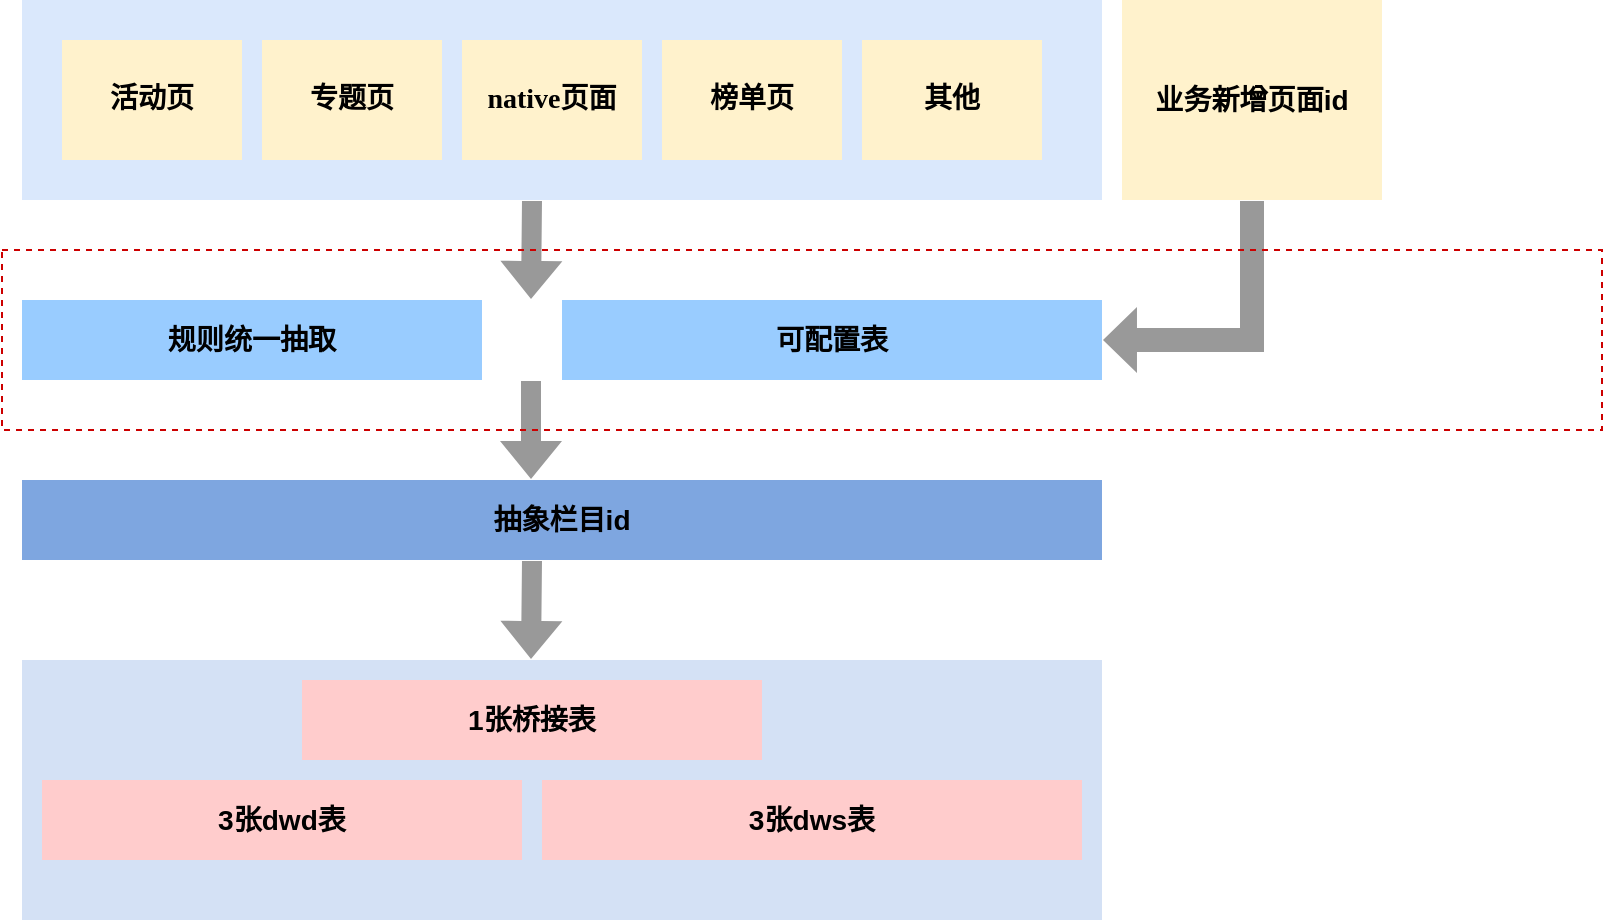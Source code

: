 <mxfile version="16.6.4" type="github">
  <diagram id="ZLGJGffp-yph2zPGGAwK" name="第 1 页">
    <mxGraphModel dx="1110" dy="413" grid="1" gridSize="10" guides="1" tooltips="1" connect="1" arrows="1" fold="1" page="1" pageScale="1" pageWidth="827" pageHeight="1169" math="0" shadow="0">
      <root>
        <mxCell id="0" />
        <mxCell id="1" parent="0" />
        <mxCell id="7lG7UyvzU5045cMSKAaZ-19" value="" style="rounded=0;whiteSpace=wrap;html=1;fontColor=none;fillColor=#D4E1F5;strokeColor=none;" vertex="1" parent="1">
          <mxGeometry x="130" y="420" width="540" height="130" as="geometry" />
        </mxCell>
        <mxCell id="7lG7UyvzU5045cMSKAaZ-12" value="" style="rounded=0;whiteSpace=wrap;html=1;fillColor=#DAE8FC;strokeColor=none;" vertex="1" parent="1">
          <mxGeometry x="130" y="90" width="540" height="100" as="geometry" />
        </mxCell>
        <mxCell id="T-cb4IlArOU8WCy4CD7B-2" value="&lt;div class=&quot;okr-block-clipboard&quot; style=&quot;font-size: 14px&quot;&gt;&lt;/div&gt;&lt;div style=&quot;font-size: 14px&quot;&gt;活动页&lt;/div&gt;" style="rounded=0;whiteSpace=wrap;html=1;sketch=0;fontStyle=1;fontFamily=Times New Roman;fontSize=14;strokeColor=none;fillColor=#fff2cc;" parent="1" vertex="1">
          <mxGeometry x="150" y="110" width="90" height="60" as="geometry" />
        </mxCell>
        <mxCell id="T-cb4IlArOU8WCy4CD7B-7" value="&lt;div class=&quot;okr-block-clipboard&quot; style=&quot;font-size: 14px&quot;&gt;&lt;/div&gt;&lt;h3 style=&quot;font-size: 14px&quot;&gt;native页面&lt;/h3&gt;" style="rounded=0;whiteSpace=wrap;html=1;sketch=0;fontStyle=1;fontFamily=Times New Roman;fontSize=14;strokeColor=none;fillColor=#fff2cc;" parent="1" vertex="1">
          <mxGeometry x="350" y="110" width="90" height="60" as="geometry" />
        </mxCell>
        <mxCell id="T-cb4IlArOU8WCy4CD7B-8" value="&lt;div class=&quot;okr-block-clipboard&quot; style=&quot;font-size: 14px;&quot;&gt;&lt;/div&gt;&lt;div style=&quot;font-size: 14px;&quot;&gt;榜单页&lt;/div&gt;" style="rounded=0;whiteSpace=wrap;html=1;sketch=0;fontStyle=1;fontFamily=Times New Roman;fontSize=14;strokeColor=none;fillColor=#fff2cc;" parent="1" vertex="1">
          <mxGeometry x="450" y="110" width="90" height="60" as="geometry" />
        </mxCell>
        <mxCell id="7lG7UyvzU5045cMSKAaZ-1" value="&lt;div class=&quot;okr-block-clipboard&quot; style=&quot;font-size: 14px&quot;&gt;&lt;/div&gt;&lt;div style=&quot;font-size: 14px&quot;&gt;其他&lt;/div&gt;" style="rounded=0;whiteSpace=wrap;html=1;sketch=0;fontStyle=1;fontFamily=Times New Roman;fontSize=14;strokeColor=none;fillColor=#FFF2CC;" vertex="1" parent="1">
          <mxGeometry x="550" y="110" width="90" height="60" as="geometry" />
        </mxCell>
        <mxCell id="7lG7UyvzU5045cMSKAaZ-2" value="&lt;h3&gt;规则统一抽取&lt;/h3&gt;" style="rounded=0;whiteSpace=wrap;html=1;fillColor=#99CCFF;strokeColor=none;" vertex="1" parent="1">
          <mxGeometry x="130" y="240" width="230" height="40" as="geometry" />
        </mxCell>
        <mxCell id="7lG7UyvzU5045cMSKAaZ-4" value="&lt;h3&gt;抽象栏目id&lt;/h3&gt;" style="rounded=0;whiteSpace=wrap;html=1;strokeColor=none;fillColor=#7EA6E0;" vertex="1" parent="1">
          <mxGeometry x="130" y="330" width="540" height="40" as="geometry" />
        </mxCell>
        <mxCell id="7lG7UyvzU5045cMSKAaZ-6" value="&lt;div class=&quot;okr-block-clipboard&quot; style=&quot;font-size: 14px&quot;&gt;&lt;/div&gt;&lt;div style=&quot;font-size: 14px&quot;&gt;专题页&lt;/div&gt;" style="rounded=0;whiteSpace=wrap;html=1;sketch=0;fontStyle=1;fontFamily=Times New Roman;fontSize=14;strokeColor=none;fillColor=#fff2cc;" vertex="1" parent="1">
          <mxGeometry x="250" y="110" width="90" height="60" as="geometry" />
        </mxCell>
        <mxCell id="7lG7UyvzU5045cMSKAaZ-7" value="" style="shape=flexArrow;endArrow=classic;html=1;rounded=0;strokeColor=none;fillColor=#999999;" edge="1" parent="1">
          <mxGeometry width="50" height="50" relative="1" as="geometry">
            <mxPoint x="385" y="190" as="sourcePoint" />
            <mxPoint x="384.5" y="240" as="targetPoint" />
          </mxGeometry>
        </mxCell>
        <mxCell id="7lG7UyvzU5045cMSKAaZ-8" value="" style="shape=flexArrow;endArrow=classic;html=1;rounded=0;strokeColor=none;fillColor=#999999;" edge="1" parent="1">
          <mxGeometry width="50" height="50" relative="1" as="geometry">
            <mxPoint x="384.5" y="280" as="sourcePoint" />
            <mxPoint x="384.5" y="330" as="targetPoint" />
          </mxGeometry>
        </mxCell>
        <mxCell id="7lG7UyvzU5045cMSKAaZ-14" value="&lt;h3&gt;1张桥接表&lt;/h3&gt;" style="rounded=0;whiteSpace=wrap;html=1;strokeColor=none;fillColor=#FFCCCC;" vertex="1" parent="1">
          <mxGeometry x="270" y="430" width="230" height="40" as="geometry" />
        </mxCell>
        <mxCell id="7lG7UyvzU5045cMSKAaZ-15" value="&lt;h3&gt;3张dwd表&lt;/h3&gt;" style="rounded=0;whiteSpace=wrap;html=1;strokeColor=none;fillColor=#FFCCCC;" vertex="1" parent="1">
          <mxGeometry x="140" y="480" width="240" height="40" as="geometry" />
        </mxCell>
        <mxCell id="7lG7UyvzU5045cMSKAaZ-16" value="&lt;h3&gt;3张dws表&lt;/h3&gt;" style="rounded=0;whiteSpace=wrap;html=1;strokeColor=none;fillColor=#FFCCCC;" vertex="1" parent="1">
          <mxGeometry x="390" y="480" width="270" height="40" as="geometry" />
        </mxCell>
        <mxCell id="7lG7UyvzU5045cMSKAaZ-17" value="" style="shape=flexArrow;endArrow=classic;html=1;rounded=0;strokeColor=none;fillColor=#999999;" edge="1" parent="1">
          <mxGeometry width="50" height="50" relative="1" as="geometry">
            <mxPoint x="385" y="370" as="sourcePoint" />
            <mxPoint x="384.5" y="420" as="targetPoint" />
          </mxGeometry>
        </mxCell>
        <mxCell id="7lG7UyvzU5045cMSKAaZ-21" value="&lt;h3&gt;可配置表&lt;/h3&gt;" style="rounded=0;whiteSpace=wrap;html=1;fillColor=#99CCFF;strokeColor=none;" vertex="1" parent="1">
          <mxGeometry x="400" y="240" width="270" height="40" as="geometry" />
        </mxCell>
        <mxCell id="7lG7UyvzU5045cMSKAaZ-23" value="&lt;h3&gt;业务新增页面id&lt;/h3&gt;" style="rounded=0;whiteSpace=wrap;html=1;fillColor=#FFF2CC;strokeColor=none;" vertex="1" parent="1">
          <mxGeometry x="680" y="90" width="130" height="100" as="geometry" />
        </mxCell>
        <mxCell id="7lG7UyvzU5045cMSKAaZ-26" value="" style="shape=flexArrow;endArrow=classic;html=1;rounded=0;strokeColor=none;fillColor=#999999;entryX=1;entryY=0.5;entryDx=0;entryDy=0;width=12;endSize=5.33;exitX=0.5;exitY=1;exitDx=0;exitDy=0;" edge="1" parent="1" source="7lG7UyvzU5045cMSKAaZ-23" target="7lG7UyvzU5045cMSKAaZ-21">
          <mxGeometry width="50" height="50" relative="1" as="geometry">
            <mxPoint x="745" y="230" as="sourcePoint" />
            <mxPoint x="744.5" y="240" as="targetPoint" />
            <Array as="points">
              <mxPoint x="745" y="260" />
              <mxPoint x="700" y="260" />
            </Array>
          </mxGeometry>
        </mxCell>
        <mxCell id="7lG7UyvzU5045cMSKAaZ-27" value="" style="rounded=0;whiteSpace=wrap;html=1;dashed=1;fontColor=none;strokeColor=#CC0000;fillColor=none;" vertex="1" parent="1">
          <mxGeometry x="120" y="215" width="800" height="90" as="geometry" />
        </mxCell>
      </root>
    </mxGraphModel>
  </diagram>
</mxfile>
